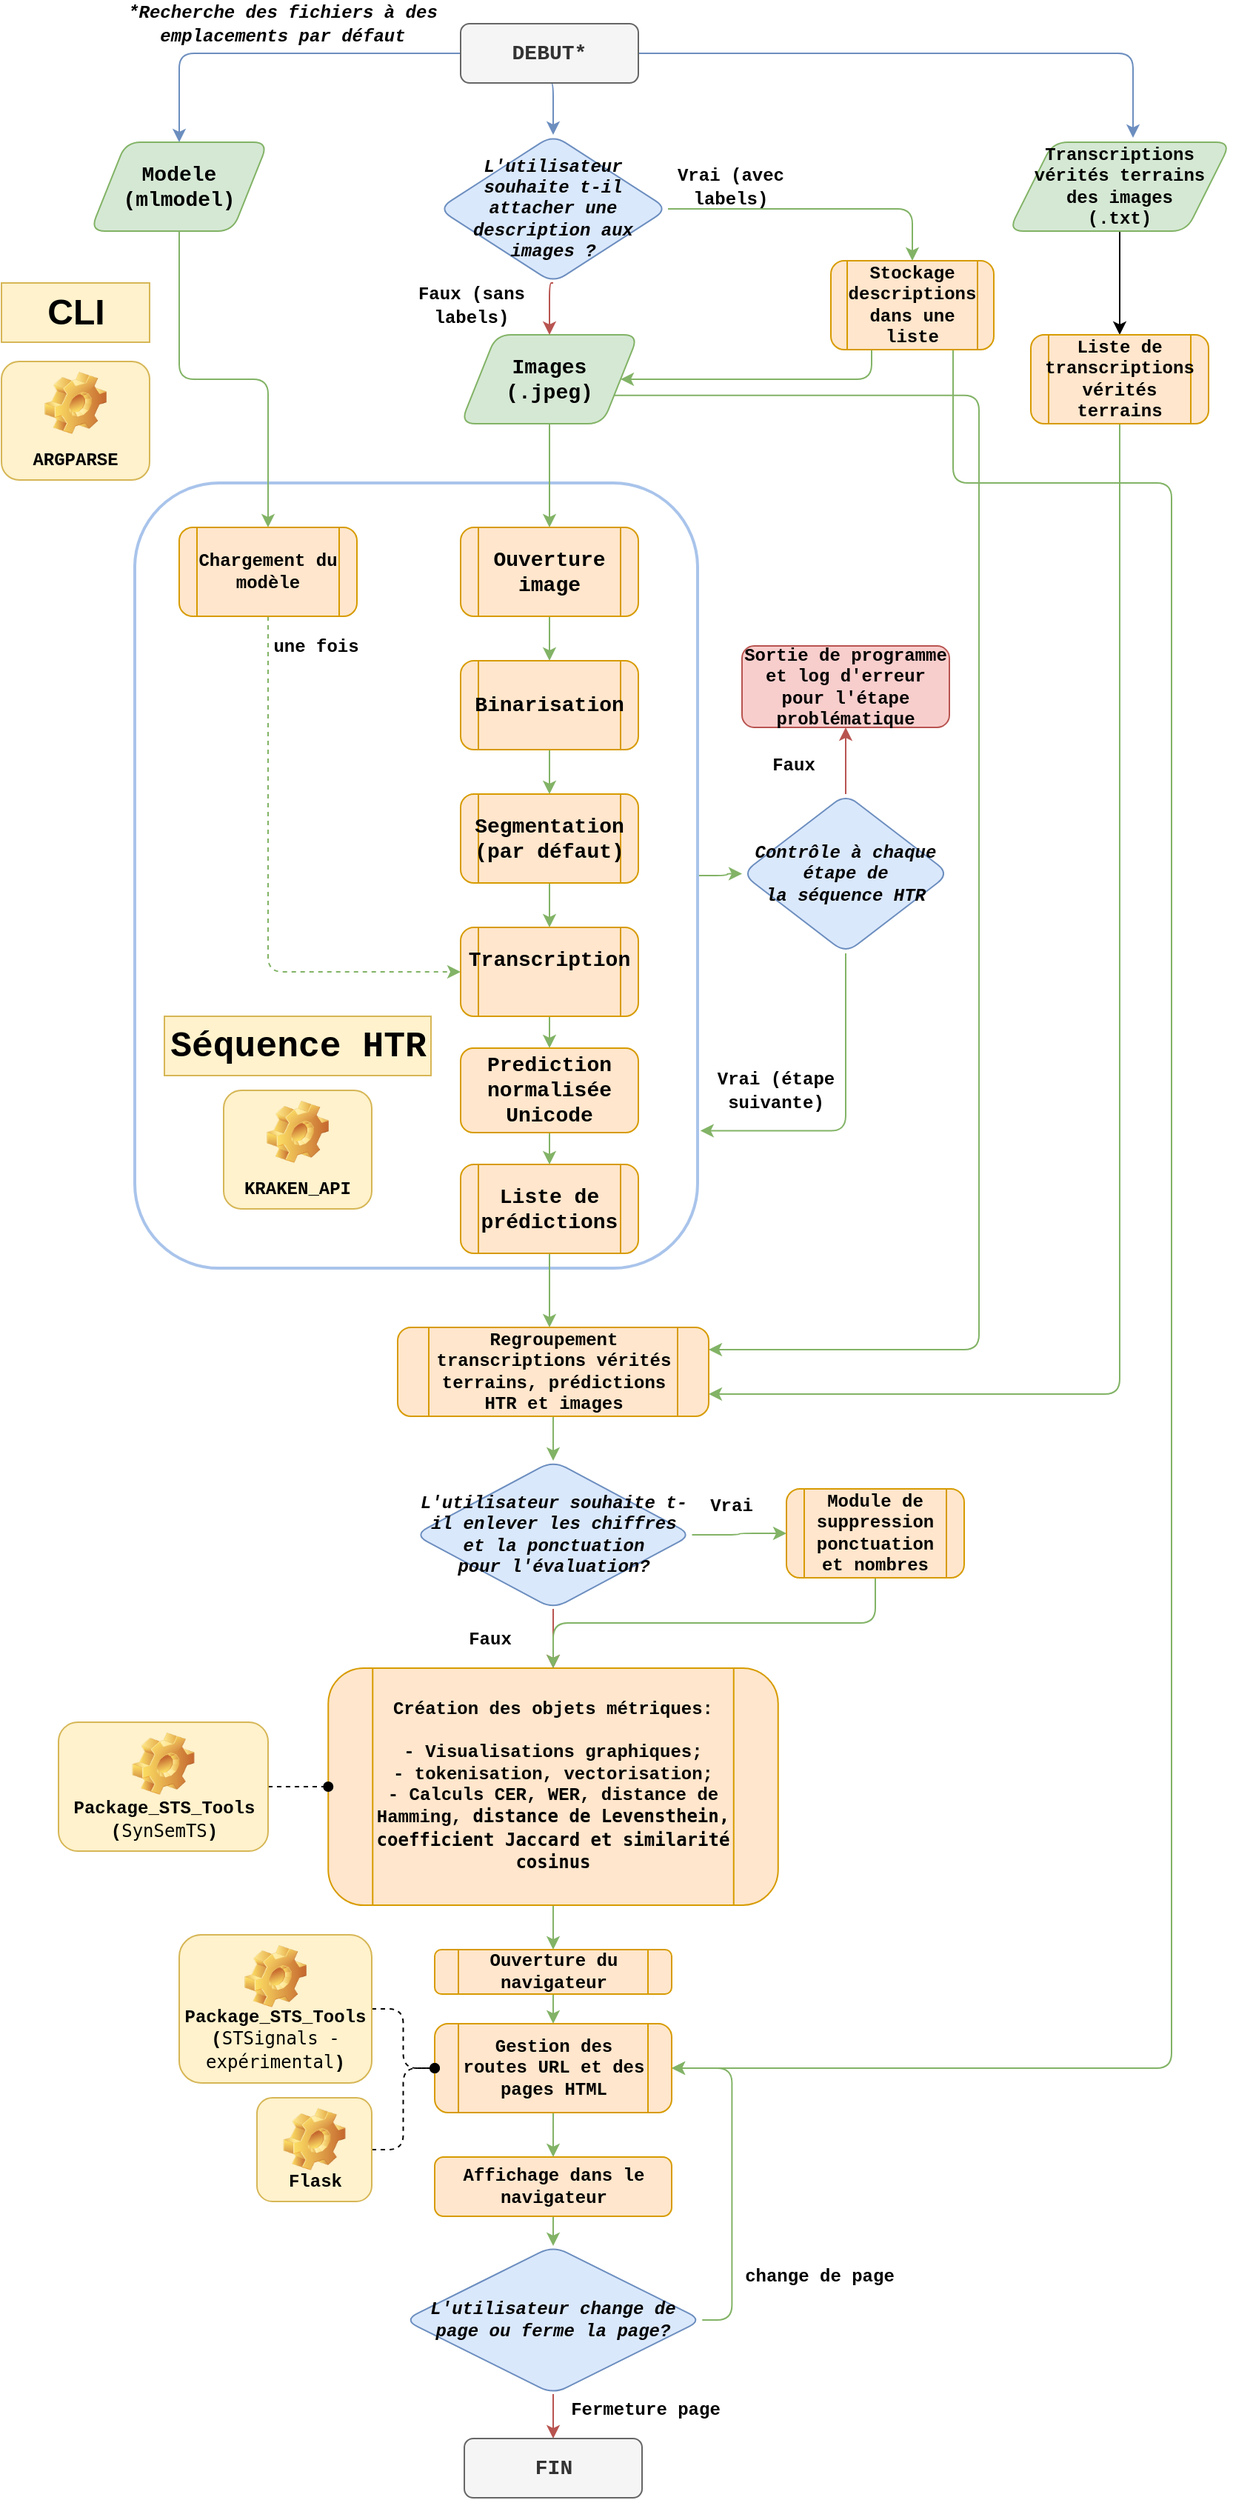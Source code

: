 <mxfile version="13.7.5" type="device" pages="2"><diagram id="XtJlZnPDW9XzMOtUyvB_" name="Page-1"><mxGraphModel dx="1351" dy="890" grid="1" gridSize="10" guides="1" tooltips="1" connect="1" arrows="1" fold="1" page="1" pageScale="1" pageWidth="827" pageHeight="1169" math="0" shadow="0"><root><mxCell id="0"/><mxCell id="1" parent="0"/><mxCell id="5XFge2vd5eY5cz4n_HVi-1" style="edgeStyle=orthogonalEdgeStyle;rounded=1;orthogonalLoop=1;jettySize=auto;html=1;exitX=1;exitY=0.5;exitDx=0;exitDy=0;endArrow=classic;endFill=1;fillColor=#d5e8d4;strokeColor=#82b366;" edge="1" parent="1" source="5XFge2vd5eY5cz4n_HVi-2" target="5XFge2vd5eY5cz4n_HVi-48"><mxGeometry relative="1" as="geometry"/></mxCell><mxCell id="5XFge2vd5eY5cz4n_HVi-2" value="" style="rounded=1;whiteSpace=wrap;html=1;strokeWidth=2;fillWeight=4;hachureGap=8;hachureAngle=45;fillStyle=hachure;strokeColor=#A9C4EB;fillColor=none;" vertex="1" parent="1"><mxGeometry x="434" y="587" width="380" height="530" as="geometry"/></mxCell><mxCell id="5XFge2vd5eY5cz4n_HVi-3" style="edgeStyle=orthogonalEdgeStyle;orthogonalLoop=1;jettySize=auto;html=1;fontFamily=Courier New;entryX=0.5;entryY=0;entryDx=0;entryDy=0;fillColor=#dae8fc;strokeColor=#6c8ebf;" edge="1" parent="1" source="5XFge2vd5eY5cz4n_HVi-6" target="5XFge2vd5eY5cz4n_HVi-11"><mxGeometry relative="1" as="geometry"><mxPoint x="464" y="297" as="targetPoint"/></mxGeometry></mxCell><mxCell id="5XFge2vd5eY5cz4n_HVi-4" style="edgeStyle=orthogonalEdgeStyle;orthogonalLoop=1;jettySize=auto;html=1;fontFamily=Courier New;entryX=0.56;entryY=-0.05;entryDx=0;entryDy=0;entryPerimeter=0;fillColor=#dae8fc;strokeColor=#6c8ebf;" edge="1" parent="1" source="5XFge2vd5eY5cz4n_HVi-6" target="5XFge2vd5eY5cz4n_HVi-13"><mxGeometry relative="1" as="geometry"><mxPoint x="1014" y="297" as="targetPoint"/></mxGeometry></mxCell><mxCell id="5XFge2vd5eY5cz4n_HVi-5" style="edgeStyle=orthogonalEdgeStyle;orthogonalLoop=1;jettySize=auto;html=1;exitX=0.5;exitY=1;exitDx=0;exitDy=0;entryX=0.5;entryY=0;entryDx=0;entryDy=0;fillColor=#dae8fc;strokeColor=#6c8ebf;" edge="1" parent="1" source="5XFge2vd5eY5cz4n_HVi-6" target="5XFge2vd5eY5cz4n_HVi-36"><mxGeometry relative="1" as="geometry"/></mxCell><mxCell id="5XFge2vd5eY5cz4n_HVi-6" value="&lt;font style=&quot;font-size: 14px&quot;&gt;DEBUT*&lt;/font&gt;" style="whiteSpace=wrap;html=1;fontSize=12;glass=0;strokeWidth=1;shadow=0;fontStyle=1;fontFamily=Courier New;rounded=1;fillColor=#f5f5f5;strokeColor=#666666;fontColor=#333333;" vertex="1" parent="1"><mxGeometry x="654" y="277" width="120" height="40" as="geometry"/></mxCell><mxCell id="5XFge2vd5eY5cz4n_HVi-7" value="" style="edgeStyle=orthogonalEdgeStyle;orthogonalLoop=1;jettySize=auto;html=1;fontFamily=Courier New;fillColor=#d5e8d4;strokeColor=#82b366;" edge="1" parent="1" source="5XFge2vd5eY5cz4n_HVi-9" target="5XFge2vd5eY5cz4n_HVi-17"><mxGeometry relative="1" as="geometry"/></mxCell><mxCell id="5XFge2vd5eY5cz4n_HVi-8" style="edgeStyle=orthogonalEdgeStyle;rounded=1;orthogonalLoop=1;jettySize=auto;html=1;exitX=1;exitY=0.75;exitDx=0;exitDy=0;entryX=1;entryY=0.25;entryDx=0;entryDy=0;fillColor=#d5e8d4;strokeColor=#82b366;" edge="1" parent="1" source="5XFge2vd5eY5cz4n_HVi-9" target="5XFge2vd5eY5cz4n_HVi-27"><mxGeometry relative="1" as="geometry"><Array as="points"><mxPoint x="1004" y="528"/><mxPoint x="1004" y="1172"/></Array></mxGeometry></mxCell><mxCell id="5XFge2vd5eY5cz4n_HVi-9" value="&lt;div style=&quot;font-size: 14px&quot;&gt;&lt;font style=&quot;font-size: 14px&quot;&gt;&lt;b&gt;Images&lt;/b&gt;&lt;/font&gt;&lt;/div&gt;&lt;div style=&quot;font-size: 14px&quot;&gt;&lt;font style=&quot;font-size: 14px&quot;&gt;&lt;b&gt;(.jpeg)&lt;br&gt;&lt;/b&gt;&lt;/font&gt;&lt;/div&gt;" style="shape=parallelogram;perimeter=parallelogramPerimeter;whiteSpace=wrap;html=1;fontFamily=Courier New;rounded=1;fillColor=#d5e8d4;strokeColor=#82b366;" vertex="1" parent="1"><mxGeometry x="654" y="487" width="120" height="60" as="geometry"/></mxCell><mxCell id="5XFge2vd5eY5cz4n_HVi-10" value="" style="edgeStyle=orthogonalEdgeStyle;orthogonalLoop=1;jettySize=auto;html=1;fillColor=#d5e8d4;strokeColor=#82b366;" edge="1" parent="1" source="5XFge2vd5eY5cz4n_HVi-11" target="5XFge2vd5eY5cz4n_HVi-15"><mxGeometry relative="1" as="geometry"/></mxCell><mxCell id="5XFge2vd5eY5cz4n_HVi-11" value="&lt;div style=&quot;font-size: 14px&quot;&gt;&lt;font style=&quot;font-size: 14px&quot;&gt;&lt;b&gt;Modele&lt;/b&gt;&lt;/font&gt;&lt;/div&gt;&lt;div style=&quot;font-size: 14px&quot;&gt;&lt;font style=&quot;font-size: 14px&quot;&gt;&lt;b&gt;(mlmodel)&lt;br&gt;&lt;/b&gt;&lt;/font&gt;&lt;/div&gt;" style="shape=parallelogram;perimeter=parallelogramPerimeter;whiteSpace=wrap;html=1;fontFamily=Courier New;rounded=1;fillColor=#d5e8d4;strokeColor=#82b366;" vertex="1" parent="1"><mxGeometry x="404" y="357" width="120" height="60" as="geometry"/></mxCell><mxCell id="5XFge2vd5eY5cz4n_HVi-12" value="" style="edgeStyle=orthogonalEdgeStyle;orthogonalLoop=1;jettySize=auto;html=1;fontFamily=Courier New;" edge="1" parent="1" source="5XFge2vd5eY5cz4n_HVi-13" target="5XFge2vd5eY5cz4n_HVi-32"><mxGeometry relative="1" as="geometry"/></mxCell><mxCell id="5XFge2vd5eY5cz4n_HVi-13" value="&lt;div&gt;&lt;b&gt;Transcriptions&lt;/b&gt;&lt;/div&gt;&lt;div&gt;&lt;b&gt;vérités terrains&lt;/b&gt;&lt;/div&gt;&lt;div&gt;&lt;b&gt;des images&lt;/b&gt;&lt;/div&gt;&lt;div&gt;&lt;b&gt;(.txt)&lt;br&gt;&lt;/b&gt;&lt;/div&gt;" style="shape=parallelogram;perimeter=parallelogramPerimeter;whiteSpace=wrap;html=1;fontFamily=Courier New;rounded=1;fillColor=#d5e8d4;strokeColor=#82b366;" vertex="1" parent="1"><mxGeometry x="1024" y="357" width="150" height="60" as="geometry"/></mxCell><mxCell id="5XFge2vd5eY5cz4n_HVi-14" style="edgeStyle=orthogonalEdgeStyle;orthogonalLoop=1;jettySize=auto;html=1;exitX=0.5;exitY=1;exitDx=0;exitDy=0;fontFamily=Courier New;entryX=0;entryY=0.5;entryDx=0;entryDy=0;dashed=1;fillColor=#d5e8d4;strokeColor=#82b366;" edge="1" parent="1" source="5XFge2vd5eY5cz4n_HVi-15" target="5XFge2vd5eY5cz4n_HVi-23"><mxGeometry relative="1" as="geometry"><mxPoint x="464" y="777" as="targetPoint"/></mxGeometry></mxCell><mxCell id="5XFge2vd5eY5cz4n_HVi-15" value="&lt;b&gt;Chargement du modèle&lt;/b&gt;" style="shape=process;whiteSpace=wrap;html=1;backgroundOutline=1;fontFamily=Courier New;rounded=1;fillColor=#ffe6cc;strokeColor=#d79b00;" vertex="1" parent="1"><mxGeometry x="464" y="617" width="120" height="60" as="geometry"/></mxCell><mxCell id="5XFge2vd5eY5cz4n_HVi-16" value="" style="edgeStyle=orthogonalEdgeStyle;orthogonalLoop=1;jettySize=auto;html=1;fontFamily=Courier New;fillColor=#d5e8d4;strokeColor=#82b366;" edge="1" parent="1" source="5XFge2vd5eY5cz4n_HVi-17" target="5XFge2vd5eY5cz4n_HVi-19"><mxGeometry relative="1" as="geometry"/></mxCell><mxCell id="5XFge2vd5eY5cz4n_HVi-17" value="&lt;div style=&quot;font-size: 14px&quot;&gt;&lt;font style=&quot;font-size: 14px&quot;&gt;&lt;b&gt;Ouverture&lt;/b&gt;&lt;/font&gt;&lt;/div&gt;&lt;div style=&quot;font-size: 14px&quot;&gt;&lt;font style=&quot;font-size: 14px&quot;&gt;&lt;b&gt;image&lt;/b&gt;&lt;/font&gt;&lt;br&gt;&lt;/div&gt;" style="shape=process;whiteSpace=wrap;html=1;backgroundOutline=1;fontFamily=Courier New;rounded=1;fillColor=#ffe6cc;strokeColor=#d79b00;" vertex="1" parent="1"><mxGeometry x="654" y="617" width="120" height="60" as="geometry"/></mxCell><mxCell id="5XFge2vd5eY5cz4n_HVi-18" value="" style="edgeStyle=orthogonalEdgeStyle;orthogonalLoop=1;jettySize=auto;html=1;fontFamily=Courier New;fillColor=#d5e8d4;strokeColor=#82b366;" edge="1" parent="1" source="5XFge2vd5eY5cz4n_HVi-19" target="5XFge2vd5eY5cz4n_HVi-21"><mxGeometry relative="1" as="geometry"/></mxCell><mxCell id="5XFge2vd5eY5cz4n_HVi-19" value="&lt;font style=&quot;font-size: 14px&quot;&gt;&lt;b&gt;&lt;span style=&quot;text-align: justify&quot;&gt;Binarisation&lt;/span&gt;&lt;/b&gt;&lt;/font&gt;" style="shape=process;whiteSpace=wrap;html=1;backgroundOutline=1;fontFamily=Courier New;rounded=1;fillColor=#ffe6cc;strokeColor=#d79b00;" vertex="1" parent="1"><mxGeometry x="654" y="707" width="120" height="60" as="geometry"/></mxCell><mxCell id="5XFge2vd5eY5cz4n_HVi-20" value="" style="edgeStyle=orthogonalEdgeStyle;orthogonalLoop=1;jettySize=auto;html=1;fontFamily=Courier New;fillColor=#d5e8d4;strokeColor=#82b366;" edge="1" parent="1" source="5XFge2vd5eY5cz4n_HVi-21" target="5XFge2vd5eY5cz4n_HVi-23"><mxGeometry relative="1" as="geometry"/></mxCell><mxCell id="5XFge2vd5eY5cz4n_HVi-21" value="&lt;div style=&quot;font-size: 14px&quot;&gt;&lt;font style=&quot;font-size: 14px&quot;&gt;&lt;b&gt;&lt;span style=&quot;text-align: justify&quot;&gt;Segmentation&lt;/span&gt;&lt;/b&gt;&lt;/font&gt;&lt;/div&gt;&lt;div style=&quot;font-size: 14px&quot;&gt;&lt;font style=&quot;font-size: 14px&quot;&gt;&lt;b&gt;&lt;span style=&quot;text-align: justify&quot;&gt;(par défaut)&lt;br&gt;&lt;/span&gt;&lt;/b&gt;&lt;/font&gt;&lt;/div&gt;" style="shape=process;whiteSpace=wrap;html=1;backgroundOutline=1;fontFamily=Courier New;rounded=1;fillColor=#ffe6cc;strokeColor=#d79b00;" vertex="1" parent="1"><mxGeometry x="654" y="797" width="120" height="60" as="geometry"/></mxCell><mxCell id="5XFge2vd5eY5cz4n_HVi-22" style="edgeStyle=orthogonalEdgeStyle;rounded=1;orthogonalLoop=1;jettySize=auto;html=1;exitX=0.5;exitY=1;exitDx=0;exitDy=0;entryX=0.5;entryY=0;entryDx=0;entryDy=0;fillColor=#d5e8d4;strokeColor=#82b366;" edge="1" parent="1" source="5XFge2vd5eY5cz4n_HVi-23" target="5XFge2vd5eY5cz4n_HVi-43"><mxGeometry relative="1" as="geometry"/></mxCell><mxCell id="5XFge2vd5eY5cz4n_HVi-23" value="&lt;div style=&quot;font-family: &amp;#34;helvetica&amp;#34; ; text-align: justify ; font-size: 14px&quot;&gt;&lt;font style=&quot;font-size: 14px&quot;&gt;&lt;b&gt;&lt;font style=&quot;font-size: 14px&quot; face=&quot;Courier New&quot;&gt;Transcription&lt;/font&gt;&lt;/b&gt;&lt;/font&gt;&lt;/div&gt;&lt;div style=&quot;font-size: 14px&quot;&gt;&lt;font style=&quot;font-size: 14px&quot;&gt;&lt;b&gt;&lt;font style=&quot;font-size: 14px&quot; face=&quot;Courier New&quot;&gt;&lt;br&gt;&lt;/font&gt;&lt;/b&gt;&lt;/font&gt;&lt;/div&gt;" style="shape=process;whiteSpace=wrap;html=1;backgroundOutline=1;fontFamily=Courier New;rounded=1;fillColor=#ffe6cc;strokeColor=#d79b00;" vertex="1" parent="1"><mxGeometry x="654" y="887" width="120" height="60" as="geometry"/></mxCell><mxCell id="5XFge2vd5eY5cz4n_HVi-24" style="edgeStyle=orthogonalEdgeStyle;rounded=1;orthogonalLoop=1;jettySize=auto;html=1;exitX=0.5;exitY=1;exitDx=0;exitDy=0;entryX=0.5;entryY=0;entryDx=0;entryDy=0;fillColor=#d5e8d4;strokeColor=#82b366;" edge="1" parent="1" source="5XFge2vd5eY5cz4n_HVi-25"><mxGeometry relative="1" as="geometry"><mxPoint x="714" y="1157" as="targetPoint"/></mxGeometry></mxCell><mxCell id="5XFge2vd5eY5cz4n_HVi-25" value="&lt;font style=&quot;font-size: 14px&quot;&gt;&lt;b&gt;Liste de prédictions&lt;/b&gt;&lt;/font&gt;" style="shape=process;whiteSpace=wrap;html=1;backgroundOutline=1;fontFamily=Courier New;rounded=1;fillColor=#ffe6cc;strokeColor=#d79b00;" vertex="1" parent="1"><mxGeometry x="654" y="1047" width="120" height="60" as="geometry"/></mxCell><mxCell id="5XFge2vd5eY5cz4n_HVi-26" style="edgeStyle=orthogonalEdgeStyle;rounded=1;orthogonalLoop=1;jettySize=auto;html=1;exitX=0.5;exitY=1;exitDx=0;exitDy=0;entryX=0.5;entryY=0;entryDx=0;entryDy=0;fillColor=#d5e8d4;strokeColor=#82b366;" edge="1" parent="1" source="5XFge2vd5eY5cz4n_HVi-27" target="5XFge2vd5eY5cz4n_HVi-56"><mxGeometry relative="1" as="geometry"/></mxCell><mxCell id="5XFge2vd5eY5cz4n_HVi-27" value="&lt;div&gt;&lt;b&gt;Regroupement &lt;br&gt;&lt;/b&gt;&lt;/div&gt;&lt;div&gt;&lt;b&gt;transcriptions vérités terrains, prédictions HTR et images&lt;br&gt;&lt;/b&gt;&lt;/div&gt;" style="shape=process;whiteSpace=wrap;html=1;backgroundOutline=1;fontFamily=Courier New;rounded=1;fillColor=#ffe6cc;strokeColor=#d79b00;" vertex="1" parent="1"><mxGeometry x="611.5" y="1157" width="210" height="60" as="geometry"/></mxCell><mxCell id="5XFge2vd5eY5cz4n_HVi-28" value="KRAKEN_API" style="label;whiteSpace=wrap;html=1;align=center;verticalAlign=bottom;spacingLeft=0;spacingBottom=4;imageAlign=center;imageVerticalAlign=top;image=img/clipart/Gear_128x128.png;fontFamily=Courier New;fillColor=#fff2cc;strokeColor=#d6b656;" vertex="1" parent="1"><mxGeometry x="494" y="997" width="100" height="80" as="geometry"/></mxCell><mxCell id="5XFge2vd5eY5cz4n_HVi-29" style="edgeStyle=orthogonalEdgeStyle;rounded=1;orthogonalLoop=1;jettySize=auto;html=1;exitX=0.5;exitY=1;exitDx=0;exitDy=0;fillColor=#d5e8d4;strokeColor=#82b366;" edge="1" parent="1" source="5XFge2vd5eY5cz4n_HVi-30" target="5XFge2vd5eY5cz4n_HVi-62"><mxGeometry relative="1" as="geometry"/></mxCell><mxCell id="5XFge2vd5eY5cz4n_HVi-30" value="&lt;div&gt;&lt;b&gt;Création des objets métriques:&lt;/b&gt;&lt;/div&gt;&lt;div&gt;&lt;b&gt;&lt;br&gt;&lt;/b&gt;&lt;/div&gt;&lt;div&gt;&lt;b&gt;- Visualisations graphiques;&lt;/b&gt;&lt;/div&gt;&lt;div&gt;&lt;b&gt;- tokenisation, vectorisation;&lt;br&gt;&lt;/b&gt;&lt;/div&gt;&lt;div&gt;&lt;b&gt;- Calculs CER, WER, distance de Hamming, &lt;code style=&quot;color: rgb(0 , 0 , 0) ; font-style: normal ; letter-spacing: normal ; text-indent: 0px ; text-transform: none ; word-spacing: 0px ; text-decoration: none&quot;&gt;distance de Levensthein, coefficient Jaccard et similarité cosinus&lt;/code&gt;&lt;/b&gt; &lt;/div&gt;" style="shape=process;whiteSpace=wrap;html=1;backgroundOutline=1;fontFamily=Courier New;rounded=1;fillColor=#ffe6cc;strokeColor=#d79b00;" vertex="1" parent="1"><mxGeometry x="564.63" y="1387" width="303.75" height="160" as="geometry"/></mxCell><mxCell id="5XFge2vd5eY5cz4n_HVi-31" style="edgeStyle=orthogonalEdgeStyle;rounded=1;orthogonalLoop=1;jettySize=auto;html=1;exitX=0.5;exitY=1;exitDx=0;exitDy=0;entryX=1;entryY=0.75;entryDx=0;entryDy=0;fillColor=#d5e8d4;strokeColor=#82b366;" edge="1" parent="1" source="5XFge2vd5eY5cz4n_HVi-32" target="5XFge2vd5eY5cz4n_HVi-27"><mxGeometry relative="1" as="geometry"/></mxCell><mxCell id="5XFge2vd5eY5cz4n_HVi-32" value="&lt;b&gt;Liste de &lt;br&gt;transcriptions&lt;br&gt;vérités terrains&lt;br&gt;&lt;/b&gt;" style="shape=process;whiteSpace=wrap;html=1;backgroundOutline=1;fontFamily=Courier New;rounded=1;fillColor=#ffe6cc;strokeColor=#d79b00;" vertex="1" parent="1"><mxGeometry x="1039" y="487" width="120" height="60" as="geometry"/></mxCell><mxCell id="5XFge2vd5eY5cz4n_HVi-33" value="&lt;font face=&quot;Courier New&quot;&gt;&lt;b&gt;&lt;i&gt;*Recherche des fichiers à des emplacements par défaut&lt;/i&gt;&lt;/b&gt;&lt;/font&gt;" style="text;html=1;strokeColor=none;fillColor=none;align=center;verticalAlign=middle;whiteSpace=wrap;rounded=1;" vertex="1" parent="1"><mxGeometry x="424" y="267" width="220" height="20" as="geometry"/></mxCell><mxCell id="5XFge2vd5eY5cz4n_HVi-34" style="edgeStyle=orthogonalEdgeStyle;rounded=1;orthogonalLoop=1;jettySize=auto;html=1;exitX=0.5;exitY=1;exitDx=0;exitDy=0;entryX=0.5;entryY=0;entryDx=0;entryDy=0;fillColor=#f8cecc;strokeColor=#b85450;" edge="1" parent="1" source="5XFge2vd5eY5cz4n_HVi-36" target="5XFge2vd5eY5cz4n_HVi-9"><mxGeometry relative="1" as="geometry"/></mxCell><mxCell id="5XFge2vd5eY5cz4n_HVi-35" style="edgeStyle=orthogonalEdgeStyle;rounded=1;orthogonalLoop=1;jettySize=auto;html=1;exitX=1;exitY=0.5;exitDx=0;exitDy=0;entryX=0.5;entryY=0;entryDx=0;entryDy=0;fillColor=#d5e8d4;strokeColor=#82b366;" edge="1" parent="1" source="5XFge2vd5eY5cz4n_HVi-36" target="5XFge2vd5eY5cz4n_HVi-41"><mxGeometry relative="1" as="geometry"/></mxCell><mxCell id="5XFge2vd5eY5cz4n_HVi-36" value="&lt;b&gt;&lt;i&gt;L'utilisateur souhaite t-il attacher une description aux images ?&lt;/i&gt;&lt;/b&gt;" style="rhombus;whiteSpace=wrap;html=1;fontFamily=Courier New;rounded=1;fillColor=#dae8fc;strokeColor=#6c8ebf;" vertex="1" parent="1"><mxGeometry x="639" y="352" width="155" height="100" as="geometry"/></mxCell><mxCell id="5XFge2vd5eY5cz4n_HVi-37" value="&lt;font face=&quot;Courier New&quot;&gt;&lt;b&gt;Vrai (avec labels)&lt;/b&gt;&lt;/font&gt;" style="text;html=1;strokeColor=none;fillColor=none;align=center;verticalAlign=middle;whiteSpace=wrap;rounded=1;" vertex="1" parent="1"><mxGeometry x="799" y="377" width="75" height="20" as="geometry"/></mxCell><mxCell id="5XFge2vd5eY5cz4n_HVi-38" value="&lt;font face=&quot;Courier New&quot;&gt;&lt;b&gt;Faux (sans labels)&lt;/b&gt;&lt;/font&gt;" style="text;html=1;strokeColor=none;fillColor=none;align=center;verticalAlign=middle;whiteSpace=wrap;rounded=1;" vertex="1" parent="1"><mxGeometry x="624" y="457" width="75" height="20" as="geometry"/></mxCell><mxCell id="5XFge2vd5eY5cz4n_HVi-39" style="edgeStyle=orthogonalEdgeStyle;rounded=1;orthogonalLoop=1;jettySize=auto;html=1;exitX=0.25;exitY=1;exitDx=0;exitDy=0;entryX=1;entryY=0.5;entryDx=0;entryDy=0;fillColor=#d5e8d4;strokeColor=#82b366;" edge="1" parent="1" source="5XFge2vd5eY5cz4n_HVi-41" target="5XFge2vd5eY5cz4n_HVi-9"><mxGeometry relative="1" as="geometry"/></mxCell><mxCell id="5XFge2vd5eY5cz4n_HVi-40" style="edgeStyle=orthogonalEdgeStyle;rounded=1;orthogonalLoop=1;jettySize=auto;html=1;exitX=0.75;exitY=1;exitDx=0;exitDy=0;entryX=1;entryY=0.5;entryDx=0;entryDy=0;endArrow=classic;endFill=1;fillColor=#d5e8d4;strokeColor=#82b366;" edge="1" parent="1" source="5XFge2vd5eY5cz4n_HVi-41" target="5XFge2vd5eY5cz4n_HVi-66"><mxGeometry relative="1" as="geometry"><Array as="points"><mxPoint x="987" y="587"/><mxPoint x="1134" y="587"/><mxPoint x="1134" y="1657"/></Array></mxGeometry></mxCell><mxCell id="5XFge2vd5eY5cz4n_HVi-41" value="&lt;b&gt;Stockage descriptions dans une liste&lt;/b&gt;" style="shape=process;whiteSpace=wrap;html=1;backgroundOutline=1;fontFamily=Courier New;rounded=1;fillColor=#ffe6cc;strokeColor=#d79b00;" vertex="1" parent="1"><mxGeometry x="904" y="437" width="110" height="60" as="geometry"/></mxCell><mxCell id="5XFge2vd5eY5cz4n_HVi-42" style="edgeStyle=orthogonalEdgeStyle;rounded=1;orthogonalLoop=1;jettySize=auto;html=1;exitX=0.5;exitY=1;exitDx=0;exitDy=0;entryX=0.5;entryY=0;entryDx=0;entryDy=0;fillColor=#d5e8d4;strokeColor=#82b366;" edge="1" parent="1" source="5XFge2vd5eY5cz4n_HVi-43" target="5XFge2vd5eY5cz4n_HVi-25"><mxGeometry relative="1" as="geometry"/></mxCell><mxCell id="5XFge2vd5eY5cz4n_HVi-43" value="&lt;font style=&quot;font-size: 14px&quot;&gt;Prediction normalisée Unicode&lt;/font&gt;" style="whiteSpace=wrap;html=1;fontSize=12;glass=0;strokeWidth=1;shadow=0;fontStyle=1;fontFamily=Courier New;rounded=1;fillColor=#ffe6cc;strokeColor=#d79b00;" vertex="1" parent="1"><mxGeometry x="654" y="968.5" width="120" height="57" as="geometry"/></mxCell><mxCell id="5XFge2vd5eY5cz4n_HVi-44" value="&lt;font face=&quot;Courier New&quot;&gt;Séquence HTR&lt;/font&gt;" style="text;strokeColor=#d6b656;fillColor=#fff2cc;html=1;fontSize=24;fontStyle=1;verticalAlign=middle;align=center;rounded=0;" vertex="1" parent="1"><mxGeometry x="454" y="947" width="180" height="40" as="geometry"/></mxCell><mxCell id="5XFge2vd5eY5cz4n_HVi-45" value="&lt;font face=&quot;Courier New&quot;&gt;&lt;b&gt;une fois&lt;/b&gt;&lt;/font&gt;" style="text;html=1;strokeColor=none;fillColor=none;align=center;verticalAlign=middle;whiteSpace=wrap;rounded=1;" vertex="1" parent="1"><mxGeometry x="519" y="687" width="75" height="20" as="geometry"/></mxCell><mxCell id="5XFge2vd5eY5cz4n_HVi-46" style="edgeStyle=orthogonalEdgeStyle;rounded=1;orthogonalLoop=1;jettySize=auto;html=1;exitX=0.5;exitY=1;exitDx=0;exitDy=0;entryX=1.005;entryY=0.825;entryDx=0;entryDy=0;fillColor=#d5e8d4;strokeColor=#82b366;entryPerimeter=0;" edge="1" parent="1" source="5XFge2vd5eY5cz4n_HVi-48" target="5XFge2vd5eY5cz4n_HVi-2"><mxGeometry relative="1" as="geometry"/></mxCell><mxCell id="5XFge2vd5eY5cz4n_HVi-47" style="edgeStyle=orthogonalEdgeStyle;rounded=1;orthogonalLoop=1;jettySize=auto;html=1;exitX=0.5;exitY=0;exitDx=0;exitDy=0;entryX=0.5;entryY=1;entryDx=0;entryDy=0;fillColor=#f8cecc;strokeColor=#b85450;" edge="1" parent="1" source="5XFge2vd5eY5cz4n_HVi-48" target="5XFge2vd5eY5cz4n_HVi-50"><mxGeometry relative="1" as="geometry"/></mxCell><mxCell id="5XFge2vd5eY5cz4n_HVi-48" value="&lt;div&gt;&lt;i&gt;&lt;b&gt;Contrôle à chaque étape de &lt;br&gt;&lt;/b&gt;&lt;/i&gt;&lt;/div&gt;&lt;div&gt;&lt;i&gt;&lt;b&gt;la séquence HTR &lt;br&gt;&lt;/b&gt;&lt;/i&gt;&lt;/div&gt;" style="rhombus;whiteSpace=wrap;html=1;fontFamily=Courier New;rounded=1;fillColor=#dae8fc;strokeColor=#6c8ebf;" vertex="1" parent="1"><mxGeometry x="844" y="797" width="140" height="107.5" as="geometry"/></mxCell><mxCell id="5XFge2vd5eY5cz4n_HVi-49" value="&lt;font face=&quot;Courier New&quot;&gt;&lt;b&gt;Vrai (étape suivante)&lt;/b&gt;&lt;/font&gt;" style="text;html=1;strokeColor=none;fillColor=none;align=center;verticalAlign=middle;whiteSpace=wrap;rounded=1;" vertex="1" parent="1"><mxGeometry x="821.5" y="987" width="90" height="20" as="geometry"/></mxCell><mxCell id="5XFge2vd5eY5cz4n_HVi-50" value="&lt;div&gt;Sortie de programme&lt;/div&gt;&lt;div&gt;et log d'erreur pour l'étape problématique&lt;br&gt;&lt;/div&gt;" style="whiteSpace=wrap;html=1;fontSize=12;glass=0;strokeWidth=1;shadow=0;fontStyle=1;fontFamily=Courier New;rounded=1;fillColor=#f8cecc;strokeColor=#b85450;" vertex="1" parent="1"><mxGeometry x="844" y="697" width="140" height="55" as="geometry"/></mxCell><mxCell id="5XFge2vd5eY5cz4n_HVi-51" value="&lt;b&gt;&lt;font face=&quot;Courier New&quot;&gt;Faux&lt;/font&gt;&lt;/b&gt;" style="text;html=1;strokeColor=none;fillColor=none;align=center;verticalAlign=middle;whiteSpace=wrap;rounded=1;" vertex="1" parent="1"><mxGeometry x="854" y="767" width="50" height="20" as="geometry"/></mxCell><mxCell id="5XFge2vd5eY5cz4n_HVi-52" style="edgeStyle=orthogonalEdgeStyle;rounded=1;orthogonalLoop=1;jettySize=auto;html=1;entryX=0;entryY=0.5;entryDx=0;entryDy=0;endArrow=oval;endFill=1;dashed=1;" edge="1" parent="1" source="5XFge2vd5eY5cz4n_HVi-53" target="5XFge2vd5eY5cz4n_HVi-30"><mxGeometry relative="1" as="geometry"/></mxCell><mxCell id="5XFge2vd5eY5cz4n_HVi-53" value="&lt;div&gt;Package_STS_Tools&lt;/div&gt;&lt;div&gt;(&lt;code style=&quot;color: rgb(0 , 0 , 0) ; font-style: normal ; font-weight: normal ; letter-spacing: normal ; text-indent: 0px ; text-transform: none ; word-spacing: 0px ; text-decoration: none&quot;&gt;SynSemTS&lt;/code&gt;)&lt;br&gt;&lt;/div&gt;" style="label;whiteSpace=wrap;html=1;align=center;verticalAlign=bottom;spacingLeft=0;spacingBottom=4;imageAlign=center;imageVerticalAlign=top;image=img/clipart/Gear_128x128.png;fontFamily=Courier New;fillColor=#fff2cc;strokeColor=#d6b656;" vertex="1" parent="1"><mxGeometry x="382.5" y="1423.5" width="141.5" height="87" as="geometry"/></mxCell><mxCell id="5XFge2vd5eY5cz4n_HVi-54" style="edgeStyle=orthogonalEdgeStyle;rounded=1;orthogonalLoop=1;jettySize=auto;html=1;exitX=0.5;exitY=1;exitDx=0;exitDy=0;entryX=0.5;entryY=0;entryDx=0;entryDy=0;fillColor=#f8cecc;strokeColor=#b85450;" edge="1" parent="1" source="5XFge2vd5eY5cz4n_HVi-56" target="5XFge2vd5eY5cz4n_HVi-30"><mxGeometry relative="1" as="geometry"/></mxCell><mxCell id="5XFge2vd5eY5cz4n_HVi-55" style="edgeStyle=orthogonalEdgeStyle;rounded=1;orthogonalLoop=1;jettySize=auto;html=1;exitX=1;exitY=0.5;exitDx=0;exitDy=0;entryX=0;entryY=0.5;entryDx=0;entryDy=0;fillColor=#d5e8d4;strokeColor=#82b366;" edge="1" parent="1" source="5XFge2vd5eY5cz4n_HVi-56" target="5XFge2vd5eY5cz4n_HVi-58"><mxGeometry relative="1" as="geometry"/></mxCell><mxCell id="5XFge2vd5eY5cz4n_HVi-56" value="&lt;div&gt;&lt;i&gt;&lt;b&gt;L'utilisateur souhaite t-il enlever les chiffres et la ponctuation&lt;/b&gt;&lt;/i&gt;&lt;/div&gt;&lt;div&gt;&lt;i&gt;&lt;b&gt;pour l'évaluation?&lt;/b&gt;&lt;/i&gt;&lt;/div&gt;" style="rhombus;whiteSpace=wrap;html=1;fontFamily=Courier New;rounded=1;fillColor=#dae8fc;strokeColor=#6c8ebf;" vertex="1" parent="1"><mxGeometry x="622.75" y="1247" width="187.5" height="100" as="geometry"/></mxCell><mxCell id="5XFge2vd5eY5cz4n_HVi-57" style="edgeStyle=orthogonalEdgeStyle;rounded=1;orthogonalLoop=1;jettySize=auto;html=1;exitX=0.5;exitY=1;exitDx=0;exitDy=0;entryX=0.5;entryY=0;entryDx=0;entryDy=0;fillColor=#d5e8d4;strokeColor=#82b366;" edge="1" parent="1" source="5XFge2vd5eY5cz4n_HVi-58" target="5XFge2vd5eY5cz4n_HVi-30"><mxGeometry relative="1" as="geometry"/></mxCell><mxCell id="5XFge2vd5eY5cz4n_HVi-58" value="&lt;div&gt;&lt;b&gt;Module de &lt;br&gt;&lt;/b&gt;&lt;/div&gt;&lt;div&gt;&lt;b&gt;suppression ponctuation et nombres&lt;/b&gt;&lt;br&gt;&lt;/div&gt;" style="shape=process;whiteSpace=wrap;html=1;backgroundOutline=1;fontFamily=Courier New;rounded=1;fillColor=#ffe6cc;strokeColor=#d79b00;" vertex="1" parent="1"><mxGeometry x="874" y="1266" width="120" height="60" as="geometry"/></mxCell><mxCell id="5XFge2vd5eY5cz4n_HVi-59" value="&lt;font face=&quot;Courier New&quot;&gt;&lt;b&gt;Vrai &lt;br&gt;&lt;/b&gt;&lt;/font&gt;" style="text;html=1;strokeColor=none;fillColor=none;align=center;verticalAlign=middle;whiteSpace=wrap;rounded=1;" vertex="1" parent="1"><mxGeometry x="806.5" y="1267" width="60" height="20" as="geometry"/></mxCell><mxCell id="5XFge2vd5eY5cz4n_HVi-60" value="&lt;font face=&quot;Courier New&quot;&gt;&lt;b&gt;Faux&lt;/b&gt;&lt;/font&gt;" style="text;html=1;strokeColor=none;fillColor=none;align=center;verticalAlign=middle;whiteSpace=wrap;rounded=1;" vertex="1" parent="1"><mxGeometry x="644" y="1357" width="60" height="20" as="geometry"/></mxCell><mxCell id="5XFge2vd5eY5cz4n_HVi-61" style="edgeStyle=orthogonalEdgeStyle;rounded=1;orthogonalLoop=1;jettySize=auto;html=1;exitX=0.5;exitY=1;exitDx=0;exitDy=0;entryX=0.5;entryY=0;entryDx=0;entryDy=0;endArrow=classic;endFill=1;fillColor=#d5e8d4;strokeColor=#82b366;" edge="1" parent="1" source="5XFge2vd5eY5cz4n_HVi-62" target="5XFge2vd5eY5cz4n_HVi-66"><mxGeometry relative="1" as="geometry"/></mxCell><mxCell id="5XFge2vd5eY5cz4n_HVi-62" value="&lt;b&gt;Ouverture du navigateur&lt;/b&gt;" style="shape=process;whiteSpace=wrap;html=1;backgroundOutline=1;fontFamily=Courier New;rounded=1;fillColor=#ffe6cc;strokeColor=#d79b00;" vertex="1" parent="1"><mxGeometry x="636.5" y="1577" width="160" height="30" as="geometry"/></mxCell><mxCell id="5XFge2vd5eY5cz4n_HVi-63" style="edgeStyle=orthogonalEdgeStyle;rounded=1;orthogonalLoop=1;jettySize=auto;html=1;exitX=0.5;exitY=1;exitDx=0;exitDy=0;entryX=0.5;entryY=0;entryDx=0;entryDy=0;endArrow=classic;endFill=1;fillColor=#d5e8d4;strokeColor=#82b366;" edge="1" parent="1" source="5XFge2vd5eY5cz4n_HVi-64" target="5XFge2vd5eY5cz4n_HVi-73"><mxGeometry relative="1" as="geometry"/></mxCell><mxCell id="5XFge2vd5eY5cz4n_HVi-64" value="Affichage dans le navigateur" style="whiteSpace=wrap;html=1;fontSize=12;glass=0;strokeWidth=1;shadow=0;fontStyle=1;fontFamily=Courier New;rounded=1;fillColor=#ffe6cc;strokeColor=#d79b00;" vertex="1" parent="1"><mxGeometry x="636.5" y="1717" width="160" height="40" as="geometry"/></mxCell><mxCell id="5XFge2vd5eY5cz4n_HVi-65" style="edgeStyle=orthogonalEdgeStyle;rounded=1;orthogonalLoop=1;jettySize=auto;html=1;exitX=0.5;exitY=1;exitDx=0;exitDy=0;endArrow=classic;endFill=1;fillColor=#d5e8d4;strokeColor=#82b366;" edge="1" parent="1" source="5XFge2vd5eY5cz4n_HVi-66" target="5XFge2vd5eY5cz4n_HVi-64"><mxGeometry relative="1" as="geometry"/></mxCell><mxCell id="5XFge2vd5eY5cz4n_HVi-66" value="&lt;b&gt;Gestion des routes URL et des pages HTML&lt;/b&gt;" style="shape=process;whiteSpace=wrap;html=1;backgroundOutline=1;fontFamily=Courier New;rounded=1;fillColor=#ffe6cc;strokeColor=#d79b00;" vertex="1" parent="1"><mxGeometry x="636.51" y="1627" width="160" height="60" as="geometry"/></mxCell><mxCell id="5XFge2vd5eY5cz4n_HVi-67" style="edgeStyle=orthogonalEdgeStyle;rounded=1;orthogonalLoop=1;jettySize=auto;html=1;exitX=1;exitY=0.5;exitDx=0;exitDy=0;entryX=0;entryY=0.5;entryDx=0;entryDy=0;endArrow=oval;endFill=1;dashed=1;" edge="1" parent="1" source="5XFge2vd5eY5cz4n_HVi-68" target="5XFge2vd5eY5cz4n_HVi-66"><mxGeometry relative="1" as="geometry"/></mxCell><mxCell id="5XFge2vd5eY5cz4n_HVi-68" value="&lt;div&gt;Package_STS_Tools&lt;/div&gt;&lt;div&gt;(&lt;code style=&quot;color: rgb(0 , 0 , 0) ; font-style: normal ; font-weight: normal ; letter-spacing: normal ; text-indent: 0px ; text-transform: none ; word-spacing: 0px ; text-decoration: none&quot;&gt;STSignals - expérimental&lt;/code&gt;)&lt;/div&gt;" style="label;whiteSpace=wrap;html=1;align=center;verticalAlign=bottom;spacingLeft=0;spacingBottom=4;imageAlign=center;imageVerticalAlign=top;image=img/clipart/Gear_128x128.png;fontFamily=Courier New;fillColor=#fff2cc;strokeColor=#d6b656;" vertex="1" parent="1"><mxGeometry x="464" y="1567" width="130" height="100" as="geometry"/></mxCell><mxCell id="5XFge2vd5eY5cz4n_HVi-69" style="edgeStyle=orthogonalEdgeStyle;rounded=1;orthogonalLoop=1;jettySize=auto;html=1;exitX=1;exitY=0.5;exitDx=0;exitDy=0;entryX=0;entryY=0.5;entryDx=0;entryDy=0;endArrow=oval;endFill=1;dashed=1;" edge="1" parent="1" source="5XFge2vd5eY5cz4n_HVi-70" target="5XFge2vd5eY5cz4n_HVi-66"><mxGeometry relative="1" as="geometry"/></mxCell><mxCell id="5XFge2vd5eY5cz4n_HVi-70" value="Flask" style="label;whiteSpace=wrap;html=1;align=center;verticalAlign=bottom;spacingLeft=0;spacingBottom=4;imageAlign=center;imageVerticalAlign=top;image=img/clipart/Gear_128x128.png;fontFamily=Courier New;fillColor=#fff2cc;strokeColor=#d6b656;" vertex="1" parent="1"><mxGeometry x="516.5" y="1677" width="77.5" height="70" as="geometry"/></mxCell><mxCell id="5XFge2vd5eY5cz4n_HVi-71" style="edgeStyle=orthogonalEdgeStyle;rounded=1;orthogonalLoop=1;jettySize=auto;html=1;exitX=1;exitY=0.5;exitDx=0;exitDy=0;entryX=1;entryY=0.5;entryDx=0;entryDy=0;endArrow=classic;endFill=1;fillColor=#d5e8d4;strokeColor=#82b366;" edge="1" parent="1" source="5XFge2vd5eY5cz4n_HVi-73" target="5XFge2vd5eY5cz4n_HVi-66"><mxGeometry relative="1" as="geometry"/></mxCell><mxCell id="5XFge2vd5eY5cz4n_HVi-72" style="edgeStyle=orthogonalEdgeStyle;rounded=1;orthogonalLoop=1;jettySize=auto;html=1;exitX=0.5;exitY=1;exitDx=0;exitDy=0;entryX=0.5;entryY=0;entryDx=0;entryDy=0;endArrow=classic;endFill=1;fillColor=#f8cecc;strokeColor=#b85450;" edge="1" parent="1" source="5XFge2vd5eY5cz4n_HVi-73" target="5XFge2vd5eY5cz4n_HVi-74"><mxGeometry relative="1" as="geometry"/></mxCell><mxCell id="5XFge2vd5eY5cz4n_HVi-73" value="&lt;div&gt;&lt;i&gt;&lt;b&gt;L'utilisateur change de page ou ferme la page?&lt;/b&gt;&lt;/i&gt;&lt;/div&gt;" style="rhombus;whiteSpace=wrap;html=1;fontFamily=Courier New;rounded=1;fillColor=#dae8fc;strokeColor=#6c8ebf;" vertex="1" parent="1"><mxGeometry x="615.88" y="1777" width="201.25" height="100" as="geometry"/></mxCell><mxCell id="5XFge2vd5eY5cz4n_HVi-74" value="&lt;font style=&quot;font-size: 14px&quot;&gt;FIN&lt;/font&gt;" style="whiteSpace=wrap;html=1;fontSize=12;glass=0;strokeWidth=1;shadow=0;fontStyle=1;fontFamily=Courier New;rounded=1;fillColor=#f5f5f5;strokeColor=#666666;fontColor=#333333;" vertex="1" parent="1"><mxGeometry x="656.51" y="1907" width="120" height="40" as="geometry"/></mxCell><mxCell id="5XFge2vd5eY5cz4n_HVi-75" value="&lt;b&gt;&lt;font face=&quot;Courier New&quot;&gt;change de page&lt;/font&gt;&lt;/b&gt;" style="text;html=1;strokeColor=none;fillColor=none;align=center;verticalAlign=middle;whiteSpace=wrap;rounded=1;" vertex="1" parent="1"><mxGeometry x="844" y="1787" width="105" height="20" as="geometry"/></mxCell><mxCell id="5XFge2vd5eY5cz4n_HVi-76" value="&lt;font face=&quot;Courier New&quot;&gt;&lt;b&gt;Fermeture page&lt;/b&gt;&lt;/font&gt;" style="text;html=1;strokeColor=none;fillColor=none;align=center;verticalAlign=middle;whiteSpace=wrap;rounded=1;" vertex="1" parent="1"><mxGeometry x="724" y="1877" width="110" height="20" as="geometry"/></mxCell><mxCell id="5XFge2vd5eY5cz4n_HVi-77" value="ARGPARSE" style="label;whiteSpace=wrap;html=1;align=center;verticalAlign=bottom;spacingLeft=0;spacingBottom=4;imageAlign=center;imageVerticalAlign=top;image=img/clipart/Gear_128x128.png;fontFamily=Courier New;fillColor=#fff2cc;strokeColor=#d6b656;" vertex="1" parent="1"><mxGeometry x="344" y="505" width="100" height="80" as="geometry"/></mxCell><mxCell id="5XFge2vd5eY5cz4n_HVi-78" value="CLI" style="text;strokeColor=#d6b656;fillColor=#fff2cc;html=1;fontSize=24;fontStyle=1;verticalAlign=middle;align=center;rounded=0;" vertex="1" parent="1"><mxGeometry x="344" y="452" width="100" height="40" as="geometry"/></mxCell></root></mxGraphModel></diagram><diagram name="Page-2" id="rM1MPrDnBJs-Vha7sdiS"><mxGraphModel dx="931" dy="585" grid="1" gridSize="10" guides="1" tooltips="1" connect="1" arrows="1" fold="1" page="1" pageScale="1" pageWidth="827" pageHeight="1169" math="0" shadow="0"><root><mxCell id="O4y-CXzIf-29sxhQ4Ao7-0"/><mxCell id="O4y-CXzIf-29sxhQ4Ao7-1" parent="O4y-CXzIf-29sxhQ4Ao7-0"/></root></mxGraphModel></diagram></mxfile>